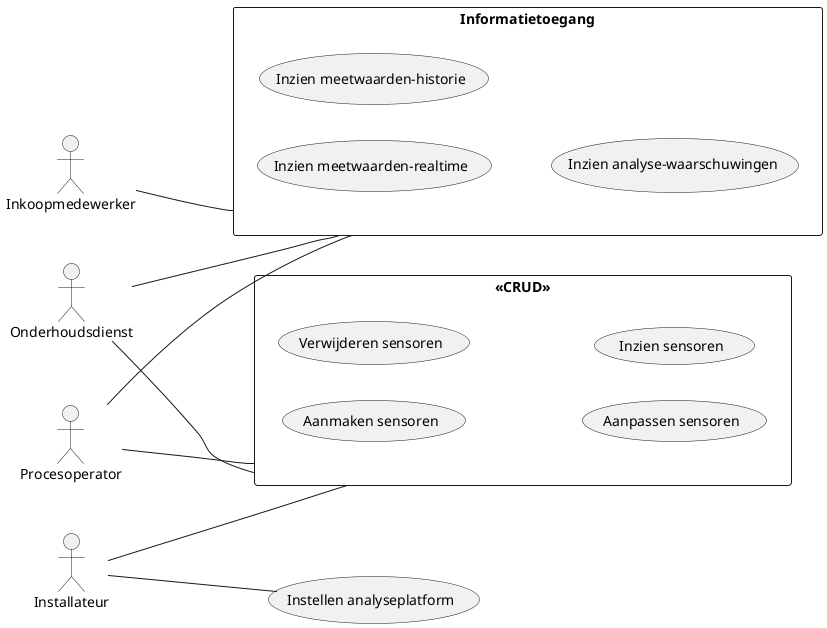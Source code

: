 @startuml main_UCD
left to right direction

actor Procesoperator as a1
actor Onderhoudsdienst as a2
actor Inkoopmedewerker as a3
actor Installateur as a4

rectangle "<<CRUD>>" as rect1{
usecase "Aanmaken sensoren" as uc1
usecase "Verwijderen sensoren" as uc2
usecase "Aanpassen sensoren" as uc3
usecase "Inzien sensoren" as uc4
}
rectangle "Informatietoegang" as rect2{
usecase "Inzien meetwaarden-realtime" as uc5
usecase "Inzien meetwaarden-historie" as uc6
usecase "Inzien analyse-waarschuwingen" as uc7
}
usecase "Instellen analyseplatform" as uc8

a3 --- rect2

a1 --- rect1

a1 --- rect2

a2 --- rect1

a4 --- rect1

a4 --- uc8

a2 --- rect2

@enduml
